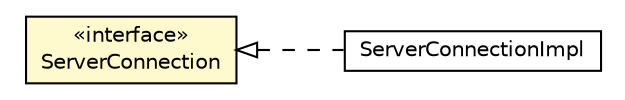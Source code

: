 #!/usr/local/bin/dot
#
# Class diagram 
# Generated by UMLGraph version R5_6-24-gf6e263 (http://www.umlgraph.org/)
#

digraph G {
	edge [fontname="Helvetica",fontsize=10,labelfontname="Helvetica",labelfontsize=10];
	node [fontname="Helvetica",fontsize=10,shape=plaintext];
	nodesep=0.25;
	ranksep=0.5;
	rankdir=LR;
	// org.turbogwt.core.http.client.ServerConnectionImpl
	c4857 [label=<<table title="org.turbogwt.core.http.client.ServerConnectionImpl" border="0" cellborder="1" cellspacing="0" cellpadding="2" port="p" href="./ServerConnectionImpl.html">
		<tr><td><table border="0" cellspacing="0" cellpadding="1">
<tr><td align="center" balign="center"> ServerConnectionImpl </td></tr>
		</table></td></tr>
		</table>>, URL="./ServerConnectionImpl.html", fontname="Helvetica", fontcolor="black", fontsize=10.0];
	// org.turbogwt.core.http.client.ServerConnection
	c4865 [label=<<table title="org.turbogwt.core.http.client.ServerConnection" border="0" cellborder="1" cellspacing="0" cellpadding="2" port="p" bgcolor="lemonChiffon" href="./ServerConnection.html">
		<tr><td><table border="0" cellspacing="0" cellpadding="1">
<tr><td align="center" balign="center"> &#171;interface&#187; </td></tr>
<tr><td align="center" balign="center"> ServerConnection </td></tr>
		</table></td></tr>
		</table>>, URL="./ServerConnection.html", fontname="Helvetica", fontcolor="black", fontsize=10.0];
	//org.turbogwt.core.http.client.ServerConnectionImpl implements org.turbogwt.core.http.client.ServerConnection
	c4865:p -> c4857:p [dir=back,arrowtail=empty,style=dashed];
}

